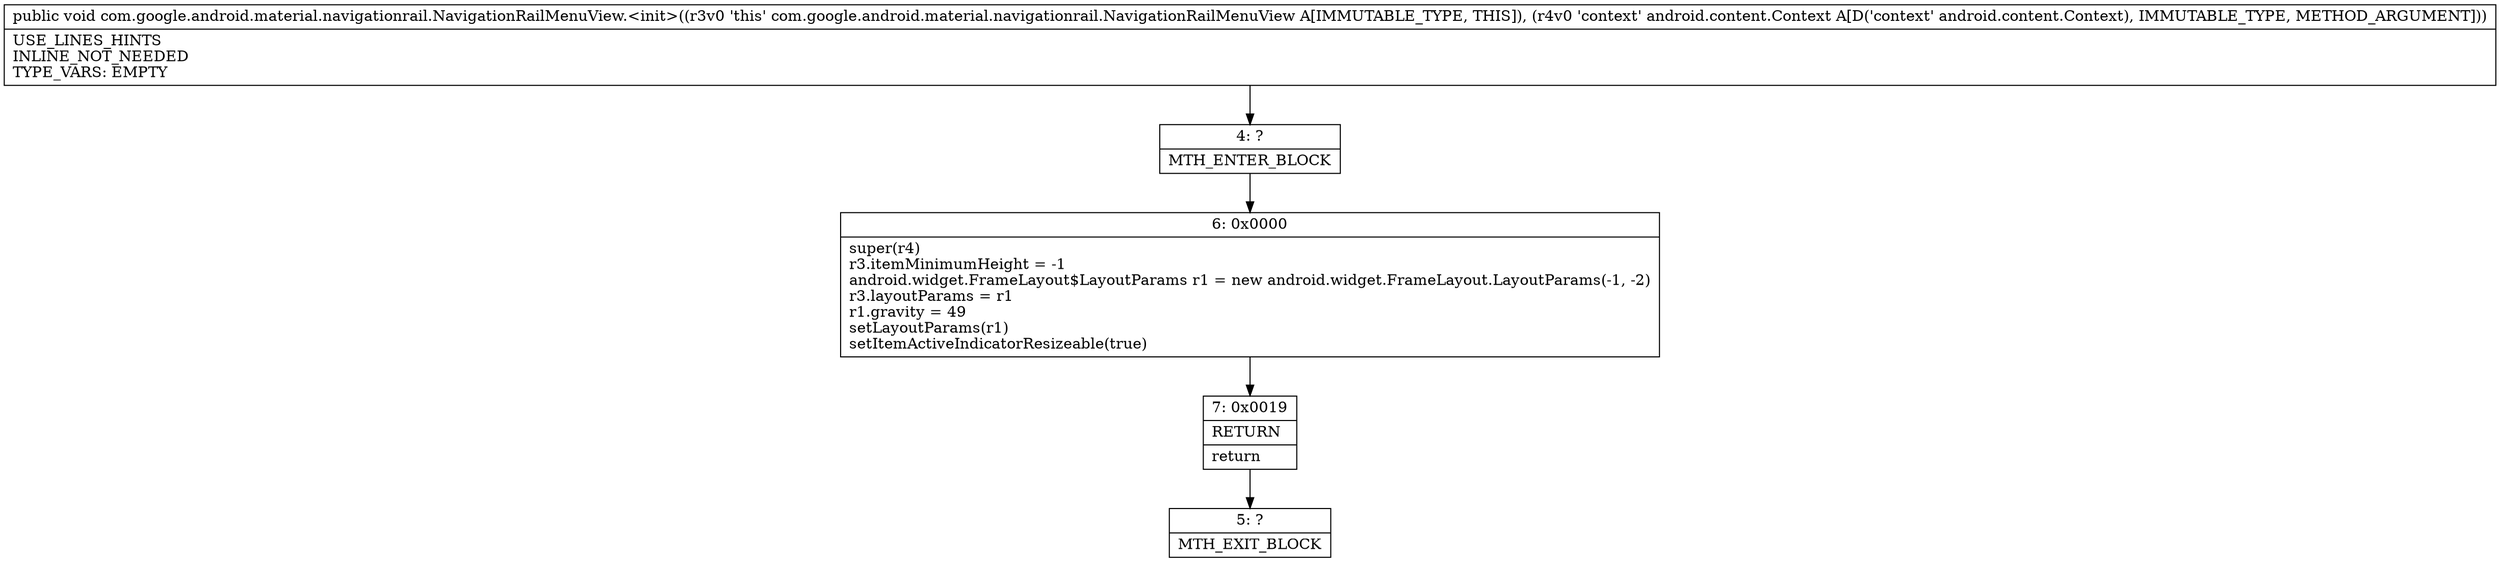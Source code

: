 digraph "CFG forcom.google.android.material.navigationrail.NavigationRailMenuView.\<init\>(Landroid\/content\/Context;)V" {
Node_4 [shape=record,label="{4\:\ ?|MTH_ENTER_BLOCK\l}"];
Node_6 [shape=record,label="{6\:\ 0x0000|super(r4)\lr3.itemMinimumHeight = \-1\landroid.widget.FrameLayout$LayoutParams r1 = new android.widget.FrameLayout.LayoutParams(\-1, \-2)\lr3.layoutParams = r1\lr1.gravity = 49\lsetLayoutParams(r1)\lsetItemActiveIndicatorResizeable(true)\l}"];
Node_7 [shape=record,label="{7\:\ 0x0019|RETURN\l|return\l}"];
Node_5 [shape=record,label="{5\:\ ?|MTH_EXIT_BLOCK\l}"];
MethodNode[shape=record,label="{public void com.google.android.material.navigationrail.NavigationRailMenuView.\<init\>((r3v0 'this' com.google.android.material.navigationrail.NavigationRailMenuView A[IMMUTABLE_TYPE, THIS]), (r4v0 'context' android.content.Context A[D('context' android.content.Context), IMMUTABLE_TYPE, METHOD_ARGUMENT]))  | USE_LINES_HINTS\lINLINE_NOT_NEEDED\lTYPE_VARS: EMPTY\l}"];
MethodNode -> Node_4;Node_4 -> Node_6;
Node_6 -> Node_7;
Node_7 -> Node_5;
}


